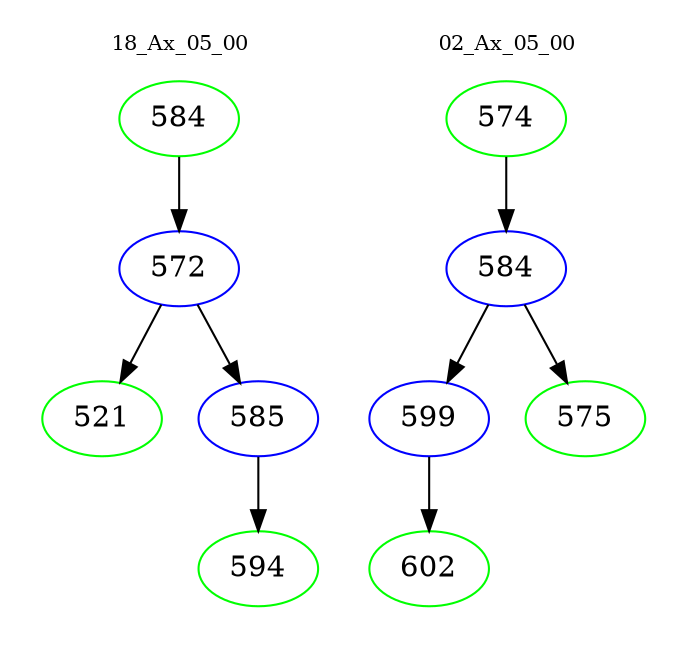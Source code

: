 digraph{
subgraph cluster_0 {
color = white
label = "18_Ax_05_00";
fontsize=10;
T0_584 [label="584", color="green"]
T0_584 -> T0_572 [color="black"]
T0_572 [label="572", color="blue"]
T0_572 -> T0_521 [color="black"]
T0_521 [label="521", color="green"]
T0_572 -> T0_585 [color="black"]
T0_585 [label="585", color="blue"]
T0_585 -> T0_594 [color="black"]
T0_594 [label="594", color="green"]
}
subgraph cluster_1 {
color = white
label = "02_Ax_05_00";
fontsize=10;
T1_574 [label="574", color="green"]
T1_574 -> T1_584 [color="black"]
T1_584 [label="584", color="blue"]
T1_584 -> T1_599 [color="black"]
T1_599 [label="599", color="blue"]
T1_599 -> T1_602 [color="black"]
T1_602 [label="602", color="green"]
T1_584 -> T1_575 [color="black"]
T1_575 [label="575", color="green"]
}
}
